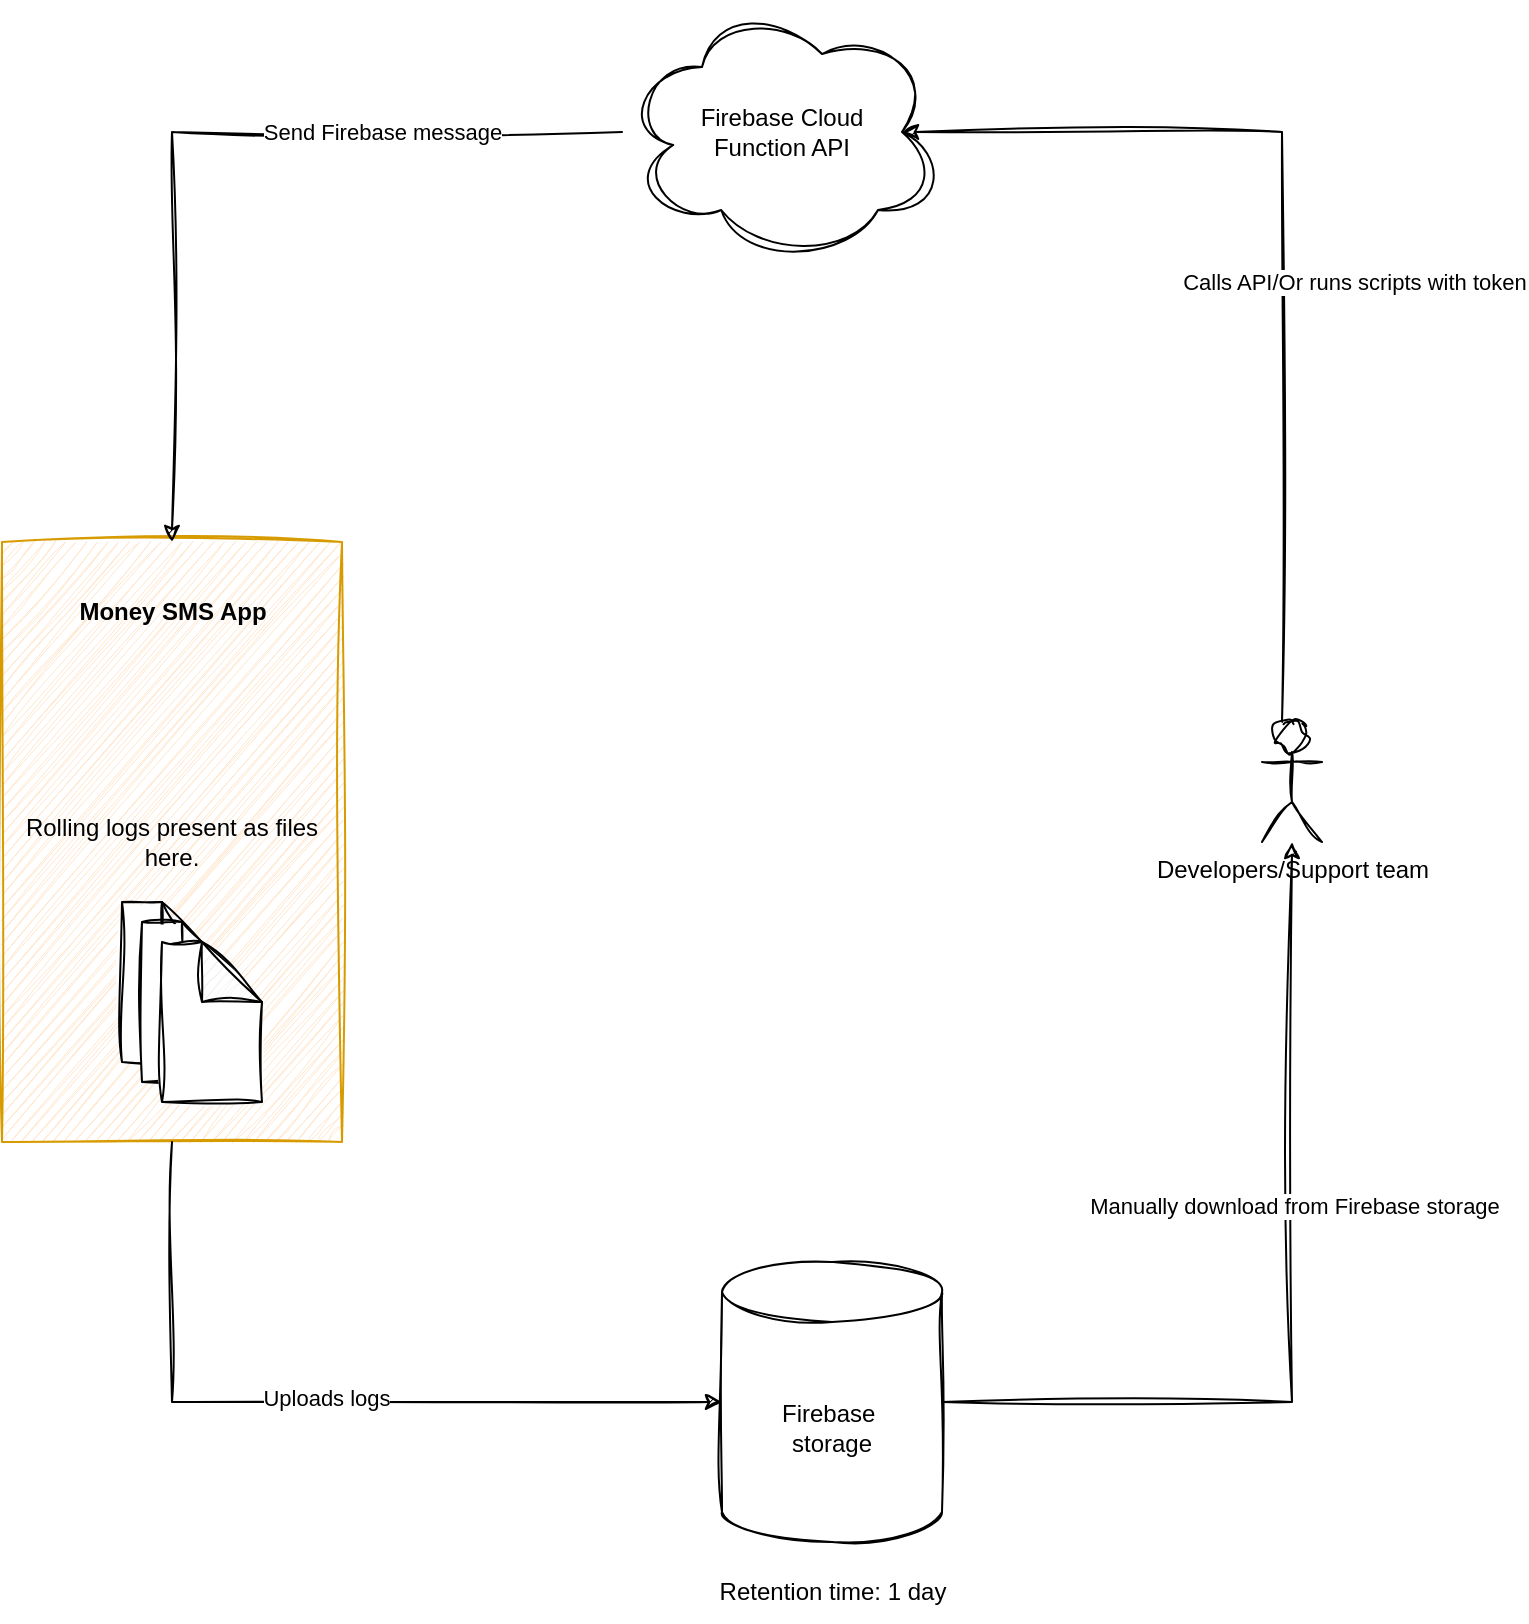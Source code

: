 <mxfile version="24.2.2" type="github">
  <diagram name="Page-1" id="-awhda2baYOCYrHAV5k1">
    <mxGraphModel dx="1434" dy="801" grid="1" gridSize="10" guides="1" tooltips="1" connect="1" arrows="1" fold="1" page="1" pageScale="1" pageWidth="850" pageHeight="1100" math="0" shadow="0">
      <root>
        <mxCell id="0" />
        <mxCell id="1" parent="0" />
        <mxCell id="0-1HYOlajFdI5XsVc4ci-2" value="Rolling logs present as files&lt;div style=&quot;line-height: 120%;&quot;&gt;here.&lt;/div&gt;" style="rounded=0;whiteSpace=wrap;html=1;fillColor=#ffe6cc;align=center;strokeColor=#d79b00;sketch=1;curveFitting=1;jiggle=2;" vertex="1" parent="1">
          <mxGeometry x="160" y="320" width="170" height="300" as="geometry" />
        </mxCell>
        <mxCell id="0-1HYOlajFdI5XsVc4ci-5" value="" style="shape=note;whiteSpace=wrap;html=1;backgroundOutline=1;darkOpacity=0.05;sketch=1;curveFitting=1;jiggle=2;" vertex="1" parent="1">
          <mxGeometry x="220" y="500" width="50" height="80" as="geometry" />
        </mxCell>
        <mxCell id="0-1HYOlajFdI5XsVc4ci-6" value="" style="shape=note;whiteSpace=wrap;html=1;backgroundOutline=1;darkOpacity=0.05;sketch=1;curveFitting=1;jiggle=2;" vertex="1" parent="1">
          <mxGeometry x="230" y="510" width="50" height="80" as="geometry" />
        </mxCell>
        <mxCell id="0-1HYOlajFdI5XsVc4ci-7" value="" style="shape=note;whiteSpace=wrap;html=1;backgroundOutline=1;darkOpacity=0.05;sketch=1;curveFitting=1;jiggle=2;" vertex="1" parent="1">
          <mxGeometry x="240" y="520" width="50" height="80" as="geometry" />
        </mxCell>
        <mxCell id="0-1HYOlajFdI5XsVc4ci-13" style="edgeStyle=orthogonalEdgeStyle;rounded=0;orthogonalLoop=1;jettySize=auto;html=1;sketch=1;curveFitting=1;jiggle=2;" edge="1" parent="1" source="0-1HYOlajFdI5XsVc4ci-12" target="0-1HYOlajFdI5XsVc4ci-2">
          <mxGeometry relative="1" as="geometry" />
        </mxCell>
        <mxCell id="0-1HYOlajFdI5XsVc4ci-14" value="Send Firebase message" style="edgeLabel;html=1;align=center;verticalAlign=middle;resizable=0;points=[];" vertex="1" connectable="0" parent="0-1HYOlajFdI5XsVc4ci-13">
          <mxGeometry x="-0.191" y="-2" relative="1" as="geometry">
            <mxPoint x="54" y="2" as="offset" />
          </mxGeometry>
        </mxCell>
        <mxCell id="0-1HYOlajFdI5XsVc4ci-12" value="Firebase Cloud&lt;div&gt;Function API&lt;/div&gt;" style="ellipse;shape=cloud;whiteSpace=wrap;html=1;sketch=1;curveFitting=1;jiggle=2;" vertex="1" parent="1">
          <mxGeometry x="470" y="50" width="160" height="130" as="geometry" />
        </mxCell>
        <mxCell id="0-1HYOlajFdI5XsVc4ci-19" style="edgeStyle=orthogonalEdgeStyle;rounded=0;orthogonalLoop=1;jettySize=auto;html=1;entryX=0.875;entryY=0.5;entryDx=0;entryDy=0;entryPerimeter=0;sketch=1;curveFitting=1;jiggle=2;" edge="1" parent="1" source="0-1HYOlajFdI5XsVc4ci-15" target="0-1HYOlajFdI5XsVc4ci-12">
          <mxGeometry relative="1" as="geometry">
            <Array as="points">
              <mxPoint x="800" y="115" />
            </Array>
          </mxGeometry>
        </mxCell>
        <mxCell id="0-1HYOlajFdI5XsVc4ci-22" value="Calls API/Or runs scripts with token" style="edgeLabel;html=1;align=center;verticalAlign=middle;resizable=0;points=[];" vertex="1" connectable="0" parent="0-1HYOlajFdI5XsVc4ci-19">
          <mxGeometry x="0.233" y="-2" relative="1" as="geometry">
            <mxPoint x="40" y="77" as="offset" />
          </mxGeometry>
        </mxCell>
        <mxCell id="0-1HYOlajFdI5XsVc4ci-15" value="Developers/Support team" style="shape=umlActor;verticalLabelPosition=bottom;verticalAlign=top;html=1;outlineConnect=0;sketch=1;curveFitting=1;jiggle=2;" vertex="1" parent="1">
          <mxGeometry x="790" y="410" width="30" height="60" as="geometry" />
        </mxCell>
        <mxCell id="0-1HYOlajFdI5XsVc4ci-27" style="edgeStyle=orthogonalEdgeStyle;rounded=0;orthogonalLoop=1;jettySize=auto;html=1;sketch=1;curveFitting=1;jiggle=2;" edge="1" parent="1" source="0-1HYOlajFdI5XsVc4ci-23" target="0-1HYOlajFdI5XsVc4ci-15">
          <mxGeometry relative="1" as="geometry">
            <mxPoint x="810" y="380" as="targetPoint" />
          </mxGeometry>
        </mxCell>
        <mxCell id="0-1HYOlajFdI5XsVc4ci-28" value="Manually download from Firebase storage" style="edgeLabel;html=1;align=center;verticalAlign=middle;resizable=0;points=[];" vertex="1" connectable="0" parent="0-1HYOlajFdI5XsVc4ci-27">
          <mxGeometry x="0.201" y="-1" relative="1" as="geometry">
            <mxPoint as="offset" />
          </mxGeometry>
        </mxCell>
        <mxCell id="0-1HYOlajFdI5XsVc4ci-23" value="Firebase&amp;nbsp;&lt;div&gt;storage&lt;/div&gt;" style="shape=cylinder3;whiteSpace=wrap;html=1;boundedLbl=1;backgroundOutline=1;size=15;sketch=1;curveFitting=1;jiggle=2;" vertex="1" parent="1">
          <mxGeometry x="520" y="680" width="110" height="140" as="geometry" />
        </mxCell>
        <mxCell id="0-1HYOlajFdI5XsVc4ci-24" style="edgeStyle=orthogonalEdgeStyle;rounded=0;orthogonalLoop=1;jettySize=auto;html=1;entryX=0;entryY=0.5;entryDx=0;entryDy=0;entryPerimeter=0;sketch=1;curveFitting=1;jiggle=2;" edge="1" parent="1" source="0-1HYOlajFdI5XsVc4ci-2" target="0-1HYOlajFdI5XsVc4ci-23">
          <mxGeometry relative="1" as="geometry">
            <Array as="points">
              <mxPoint x="245" y="750" />
            </Array>
          </mxGeometry>
        </mxCell>
        <mxCell id="0-1HYOlajFdI5XsVc4ci-25" value="Uploads logs" style="edgeLabel;html=1;align=center;verticalAlign=middle;resizable=0;points=[];" vertex="1" connectable="0" parent="0-1HYOlajFdI5XsVc4ci-24">
          <mxGeometry x="0.022" y="2" relative="1" as="geometry">
            <mxPoint as="offset" />
          </mxGeometry>
        </mxCell>
        <mxCell id="0-1HYOlajFdI5XsVc4ci-26" value="Retention time: 1 day" style="text;html=1;align=center;verticalAlign=middle;whiteSpace=wrap;rounded=0;" vertex="1" parent="1">
          <mxGeometry x="502.5" y="830" width="145" height="30" as="geometry" />
        </mxCell>
        <mxCell id="0-1HYOlajFdI5XsVc4ci-29" value="Money SMS App" style="text;html=1;align=center;verticalAlign=middle;whiteSpace=wrap;rounded=0;horizontal=1;fontStyle=1" vertex="1" parent="1">
          <mxGeometry x="192.5" y="340" width="105" height="30" as="geometry" />
        </mxCell>
      </root>
    </mxGraphModel>
  </diagram>
</mxfile>
